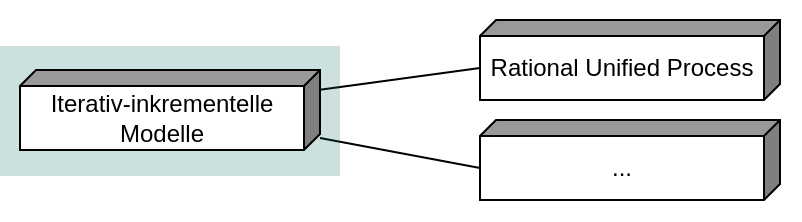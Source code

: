<mxfile version="25.0.3">
  <diagram name="Seite-1" id="-S0L3_pyWht-dhJOyMNh">
    <mxGraphModel dx="1050" dy="567" grid="1" gridSize="10" guides="1" tooltips="1" connect="1" arrows="1" fold="1" page="1" pageScale="1" pageWidth="827" pageHeight="1169" math="0" shadow="0">
      <root>
        <mxCell id="0" />
        <mxCell id="1" parent="0" />
        <mxCell id="EV7ddVlTxMX8zivaCgZl-1" value="" style="rounded=0;whiteSpace=wrap;html=1;strokeColor=none;fillColor=none;fillOpacity=20;" parent="1" vertex="1">
          <mxGeometry x="40" y="40" width="400" height="110" as="geometry" />
        </mxCell>
        <mxCell id="EV7ddVlTxMX8zivaCgZl-2" value="Rational Unified Process" style="shape=cube;whiteSpace=wrap;html=1;boundedLbl=1;backgroundOutline=1;darkOpacity=0.5;darkOpacity2=0.4;size=8;rotation=0;flipV=0;direction=south;portConstraintRotation=0;fontSize=12;" parent="1" vertex="1">
          <mxGeometry x="280" y="50" width="150" height="40" as="geometry" />
        </mxCell>
        <mxCell id="EV7ddVlTxMX8zivaCgZl-3" value="..." style="shape=cube;whiteSpace=wrap;html=1;boundedLbl=1;backgroundOutline=1;darkOpacity=0.5;darkOpacity2=0.4;size=8;rotation=0;flipV=0;direction=south;portConstraintRotation=0;fontSize=12;" parent="1" vertex="1">
          <mxGeometry x="280" y="100" width="150" height="40" as="geometry" />
        </mxCell>
        <mxCell id="EV7ddVlTxMX8zivaCgZl-4" style="edgeStyle=none;rounded=0;orthogonalLoop=1;jettySize=auto;html=1;entryX=0;entryY=0;entryDx=24;entryDy=150;entryPerimeter=0;shadow=0;endArrow=none;endFill=0;fontSize=12;" parent="1" source="EV7ddVlTxMX8zivaCgZl-6" target="EV7ddVlTxMX8zivaCgZl-2" edge="1">
          <mxGeometry relative="1" as="geometry" />
        </mxCell>
        <mxCell id="EV7ddVlTxMX8zivaCgZl-5" style="edgeStyle=none;rounded=0;orthogonalLoop=1;jettySize=auto;html=1;entryX=0;entryY=0;entryDx=24;entryDy=150;entryPerimeter=0;shadow=0;endArrow=none;endFill=0;fontSize=12;" parent="1" source="EV7ddVlTxMX8zivaCgZl-6" target="EV7ddVlTxMX8zivaCgZl-3" edge="1">
          <mxGeometry relative="1" as="geometry" />
        </mxCell>
        <mxCell id="EV7ddVlTxMX8zivaCgZl-7" value="" style="rounded=0;whiteSpace=wrap;html=1;strokeColor=none;fillColor=#006666;fillOpacity=20;" parent="1" vertex="1">
          <mxGeometry x="40" y="63" width="170" height="65" as="geometry" />
        </mxCell>
        <mxCell id="EV7ddVlTxMX8zivaCgZl-6" value="Iterativ-inkrementelle Modelle" style="shape=cube;whiteSpace=wrap;html=1;boundedLbl=1;backgroundOutline=1;darkOpacity=0.5;darkOpacity2=0.4;size=8;rotation=0;flipV=0;direction=south;portConstraintRotation=0;fontSize=12;" parent="1" vertex="1">
          <mxGeometry x="50" y="75" width="150" height="40" as="geometry" />
        </mxCell>
      </root>
    </mxGraphModel>
  </diagram>
</mxfile>
